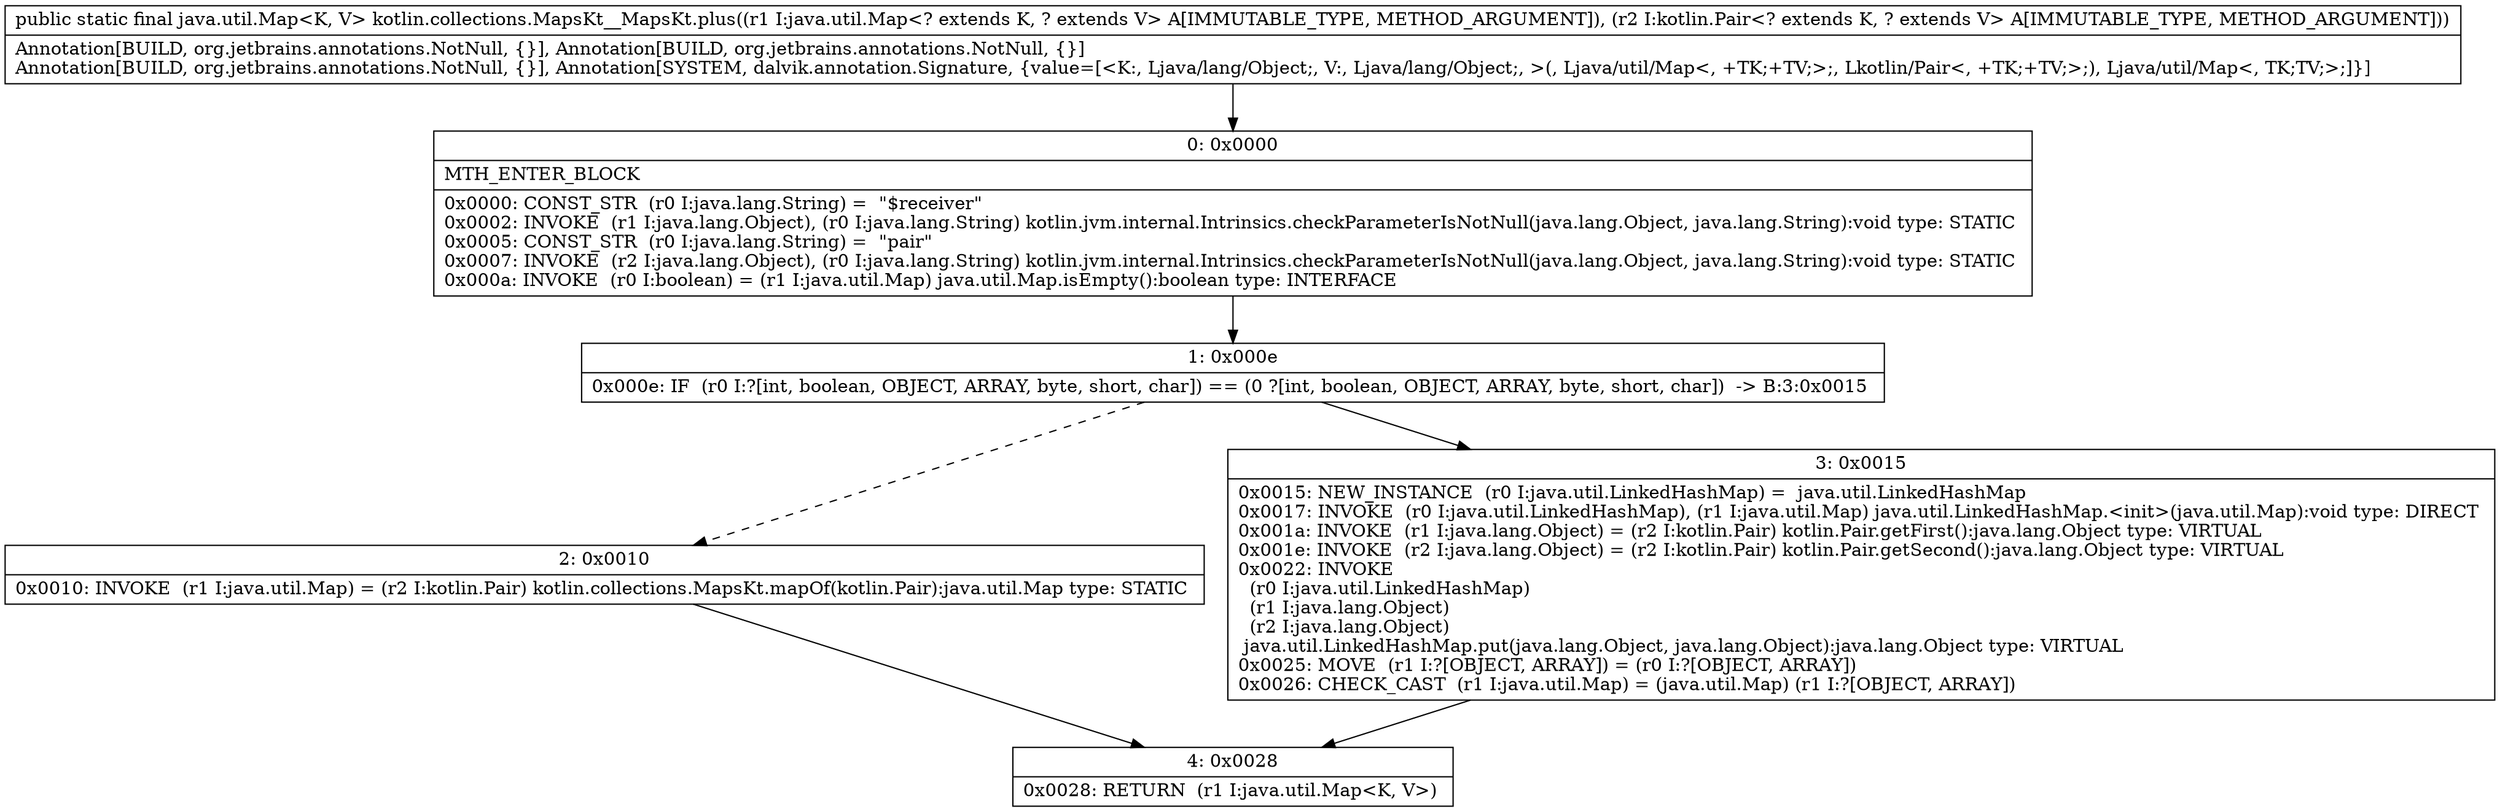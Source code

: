 digraph "CFG forkotlin.collections.MapsKt__MapsKt.plus(Ljava\/util\/Map;Lkotlin\/Pair;)Ljava\/util\/Map;" {
Node_0 [shape=record,label="{0\:\ 0x0000|MTH_ENTER_BLOCK\l|0x0000: CONST_STR  (r0 I:java.lang.String) =  \"$receiver\" \l0x0002: INVOKE  (r1 I:java.lang.Object), (r0 I:java.lang.String) kotlin.jvm.internal.Intrinsics.checkParameterIsNotNull(java.lang.Object, java.lang.String):void type: STATIC \l0x0005: CONST_STR  (r0 I:java.lang.String) =  \"pair\" \l0x0007: INVOKE  (r2 I:java.lang.Object), (r0 I:java.lang.String) kotlin.jvm.internal.Intrinsics.checkParameterIsNotNull(java.lang.Object, java.lang.String):void type: STATIC \l0x000a: INVOKE  (r0 I:boolean) = (r1 I:java.util.Map) java.util.Map.isEmpty():boolean type: INTERFACE \l}"];
Node_1 [shape=record,label="{1\:\ 0x000e|0x000e: IF  (r0 I:?[int, boolean, OBJECT, ARRAY, byte, short, char]) == (0 ?[int, boolean, OBJECT, ARRAY, byte, short, char])  \-\> B:3:0x0015 \l}"];
Node_2 [shape=record,label="{2\:\ 0x0010|0x0010: INVOKE  (r1 I:java.util.Map) = (r2 I:kotlin.Pair) kotlin.collections.MapsKt.mapOf(kotlin.Pair):java.util.Map type: STATIC \l}"];
Node_3 [shape=record,label="{3\:\ 0x0015|0x0015: NEW_INSTANCE  (r0 I:java.util.LinkedHashMap) =  java.util.LinkedHashMap \l0x0017: INVOKE  (r0 I:java.util.LinkedHashMap), (r1 I:java.util.Map) java.util.LinkedHashMap.\<init\>(java.util.Map):void type: DIRECT \l0x001a: INVOKE  (r1 I:java.lang.Object) = (r2 I:kotlin.Pair) kotlin.Pair.getFirst():java.lang.Object type: VIRTUAL \l0x001e: INVOKE  (r2 I:java.lang.Object) = (r2 I:kotlin.Pair) kotlin.Pair.getSecond():java.lang.Object type: VIRTUAL \l0x0022: INVOKE  \l  (r0 I:java.util.LinkedHashMap)\l  (r1 I:java.lang.Object)\l  (r2 I:java.lang.Object)\l java.util.LinkedHashMap.put(java.lang.Object, java.lang.Object):java.lang.Object type: VIRTUAL \l0x0025: MOVE  (r1 I:?[OBJECT, ARRAY]) = (r0 I:?[OBJECT, ARRAY]) \l0x0026: CHECK_CAST  (r1 I:java.util.Map) = (java.util.Map) (r1 I:?[OBJECT, ARRAY]) \l}"];
Node_4 [shape=record,label="{4\:\ 0x0028|0x0028: RETURN  (r1 I:java.util.Map\<K, V\>) \l}"];
MethodNode[shape=record,label="{public static final java.util.Map\<K, V\> kotlin.collections.MapsKt__MapsKt.plus((r1 I:java.util.Map\<? extends K, ? extends V\> A[IMMUTABLE_TYPE, METHOD_ARGUMENT]), (r2 I:kotlin.Pair\<? extends K, ? extends V\> A[IMMUTABLE_TYPE, METHOD_ARGUMENT]))  | Annotation[BUILD, org.jetbrains.annotations.NotNull, \{\}], Annotation[BUILD, org.jetbrains.annotations.NotNull, \{\}]\lAnnotation[BUILD, org.jetbrains.annotations.NotNull, \{\}], Annotation[SYSTEM, dalvik.annotation.Signature, \{value=[\<K:, Ljava\/lang\/Object;, V:, Ljava\/lang\/Object;, \>(, Ljava\/util\/Map\<, +TK;+TV;\>;, Lkotlin\/Pair\<, +TK;+TV;\>;), Ljava\/util\/Map\<, TK;TV;\>;]\}]\l}"];
MethodNode -> Node_0;
Node_0 -> Node_1;
Node_1 -> Node_2[style=dashed];
Node_1 -> Node_3;
Node_2 -> Node_4;
Node_3 -> Node_4;
}

